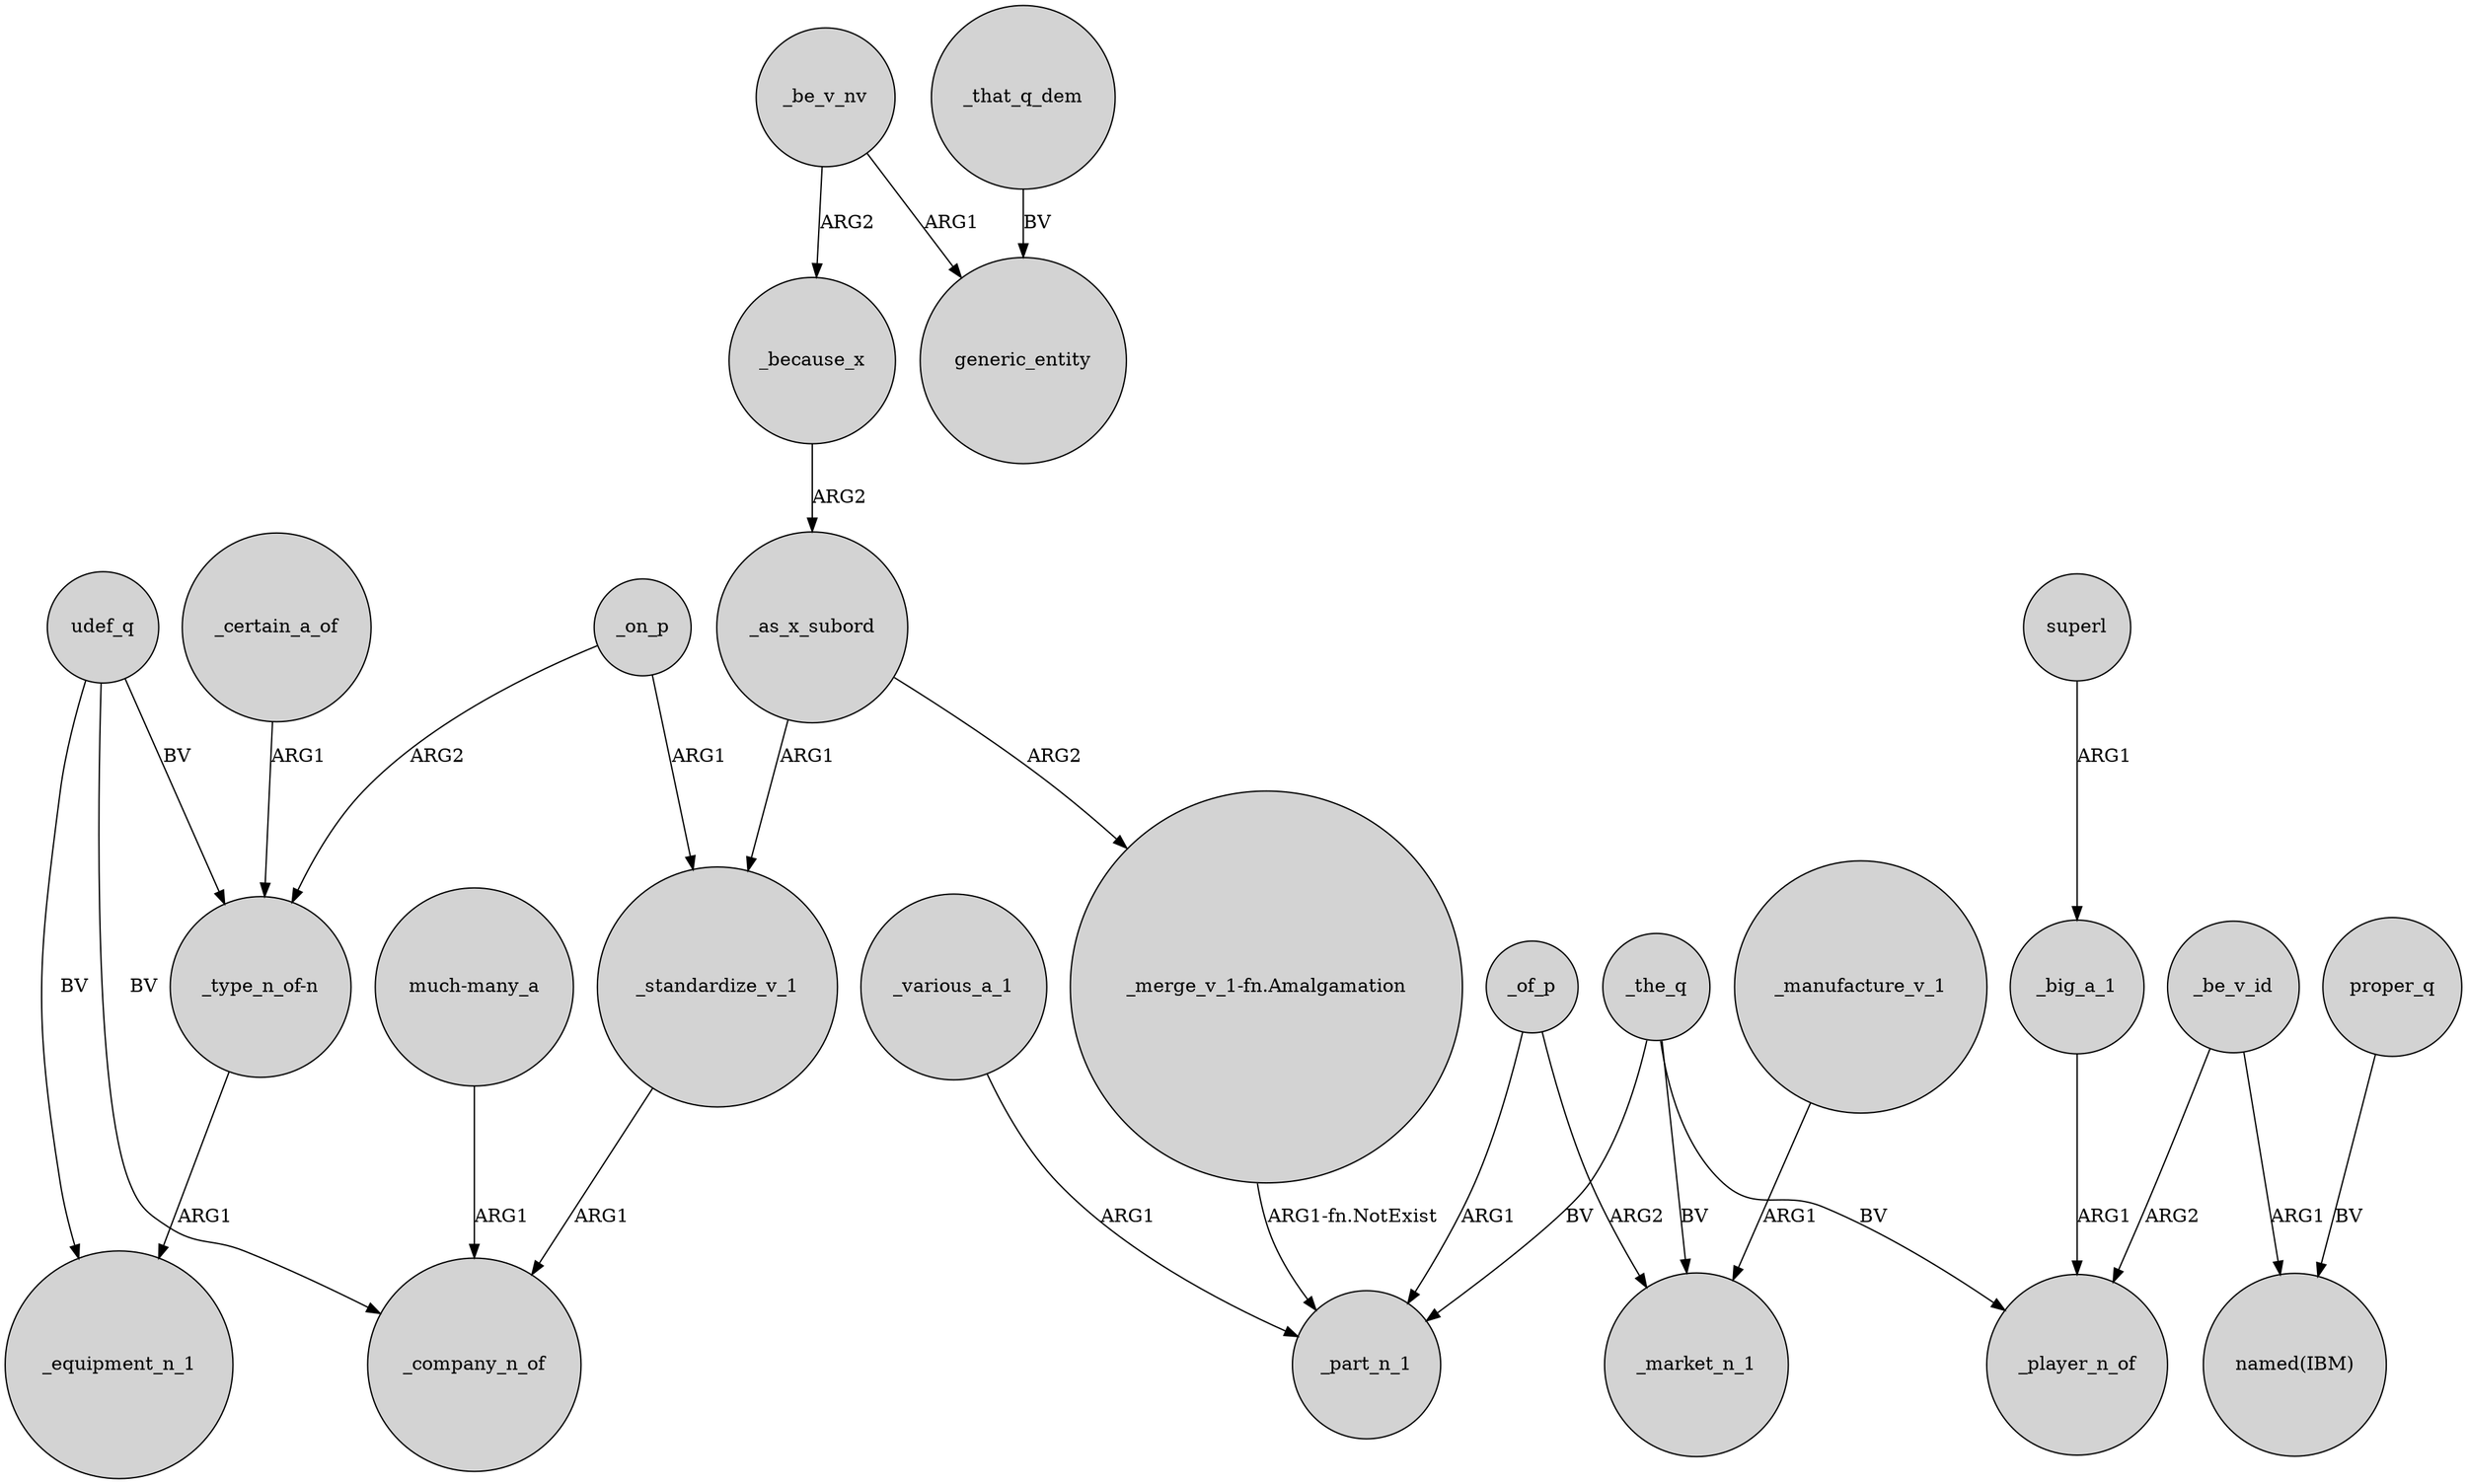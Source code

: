 digraph {
	node [shape=circle style=filled]
	udef_q -> _equipment_n_1 [label=BV]
	udef_q -> "_type_n_of-n" [label=BV]
	_that_q_dem -> generic_entity [label=BV]
	_be_v_id -> _player_n_of [label=ARG2]
	"_merge_v_1-fn.Amalgamation" -> _part_n_1 [label="ARG1-fn.NotExist"]
	_the_q -> _part_n_1 [label=BV]
	_as_x_subord -> _standardize_v_1 [label=ARG1]
	proper_q -> "named(IBM)" [label=BV]
	_big_a_1 -> _player_n_of [label=ARG1]
	"_type_n_of-n" -> _equipment_n_1 [label=ARG1]
	_of_p -> _part_n_1 [label=ARG1]
	_certain_a_of -> "_type_n_of-n" [label=ARG1]
	_of_p -> _market_n_1 [label=ARG2]
	_be_v_id -> "named(IBM)" [label=ARG1]
	"much-many_a" -> _company_n_of [label=ARG1]
	_standardize_v_1 -> _company_n_of [label=ARG1]
	_be_v_nv -> _because_x [label=ARG2]
	_various_a_1 -> _part_n_1 [label=ARG1]
	_manufacture_v_1 -> _market_n_1 [label=ARG1]
	_the_q -> _player_n_of [label=BV]
	_on_p -> _standardize_v_1 [label=ARG1]
	_on_p -> "_type_n_of-n" [label=ARG2]
	_as_x_subord -> "_merge_v_1-fn.Amalgamation" [label=ARG2]
	_be_v_nv -> generic_entity [label=ARG1]
	udef_q -> _company_n_of [label=BV]
	_the_q -> _market_n_1 [label=BV]
	superl -> _big_a_1 [label=ARG1]
	_because_x -> _as_x_subord [label=ARG2]
}
